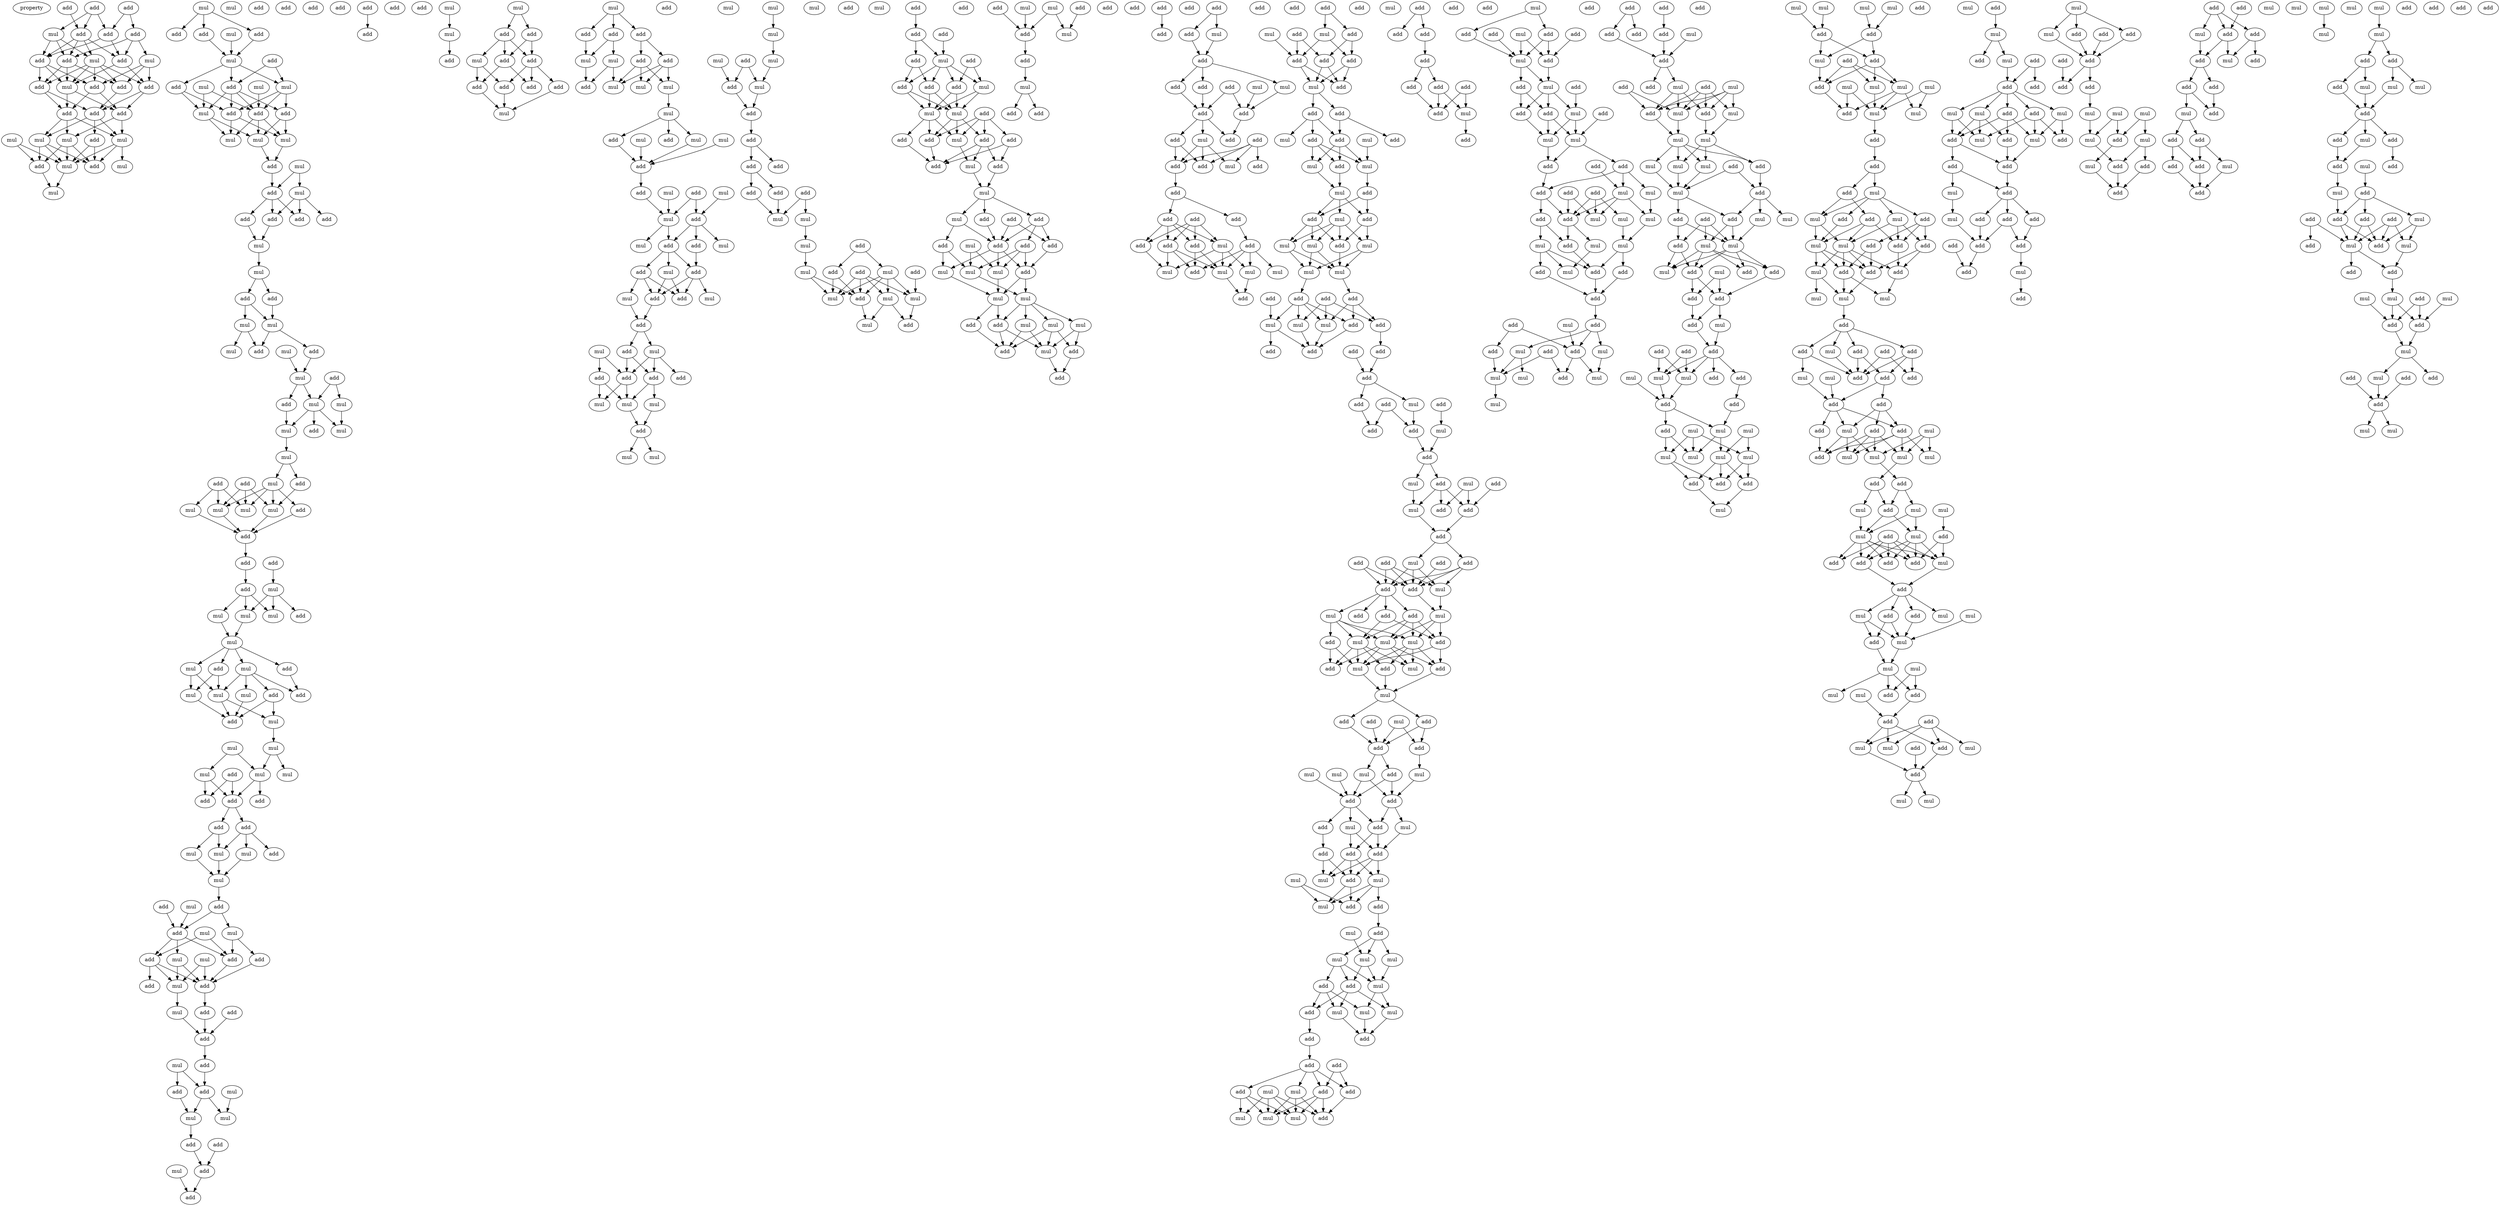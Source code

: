 digraph {
    node [fontcolor=black]
    property [mul=2,lf=1.2]
    0 [ label = add ];
    1 [ label = add ];
    2 [ label = add ];
    3 [ label = add ];
    4 [ label = add ];
    5 [ label = add ];
    6 [ label = mul ];
    7 [ label = add ];
    8 [ label = add ];
    9 [ label = add ];
    10 [ label = mul ];
    11 [ label = mul ];
    12 [ label = add ];
    13 [ label = add ];
    14 [ label = add ];
    15 [ label = add ];
    16 [ label = mul ];
    17 [ label = add ];
    18 [ label = add ];
    19 [ label = add ];
    20 [ label = add ];
    21 [ label = mul ];
    22 [ label = mul ];
    23 [ label = mul ];
    24 [ label = mul ];
    25 [ label = add ];
    26 [ label = mul ];
    27 [ label = mul ];
    28 [ label = add ];
    29 [ label = mul ];
    30 [ label = mul ];
    31 [ label = mul ];
    32 [ label = add ];
    33 [ label = add ];
    34 [ label = mul ];
    35 [ label = add ];
    36 [ label = mul ];
    37 [ label = add ];
    38 [ label = mul ];
    39 [ label = add ];
    40 [ label = mul ];
    41 [ label = add ];
    42 [ label = mul ];
    43 [ label = add ];
    44 [ label = add ];
    45 [ label = add ];
    46 [ label = mul ];
    47 [ label = mul ];
    48 [ label = mul ];
    49 [ label = mul ];
    50 [ label = mul ];
    51 [ label = add ];
    52 [ label = mul ];
    53 [ label = add ];
    54 [ label = add ];
    55 [ label = add ];
    56 [ label = add ];
    57 [ label = add ];
    58 [ label = mul ];
    59 [ label = mul ];
    60 [ label = add ];
    61 [ label = add ];
    62 [ label = add ];
    63 [ label = add ];
    64 [ label = add ];
    65 [ label = mul ];
    66 [ label = mul ];
    67 [ label = mul ];
    68 [ label = mul ];
    69 [ label = add ];
    70 [ label = add ];
    71 [ label = add ];
    72 [ label = mul ];
    73 [ label = add ];
    74 [ label = mul ];
    75 [ label = mul ];
    76 [ label = mul ];
    77 [ label = add ];
    78 [ label = mul ];
    79 [ label = mul ];
    80 [ label = add ];
    81 [ label = mul ];
    82 [ label = add ];
    83 [ label = add ];
    84 [ label = mul ];
    85 [ label = mul ];
    86 [ label = mul ];
    87 [ label = add ];
    88 [ label = mul ];
    89 [ label = add ];
    90 [ label = add ];
    91 [ label = add ];
    92 [ label = mul ];
    93 [ label = add ];
    94 [ label = mul ];
    95 [ label = add ];
    96 [ label = add ];
    97 [ label = mul ];
    98 [ label = mul ];
    99 [ label = mul ];
    100 [ label = mul ];
    101 [ label = mul ];
    102 [ label = add ];
    103 [ label = add ];
    104 [ label = add ];
    105 [ label = mul ];
    106 [ label = mul ];
    107 [ label = mul ];
    108 [ label = add ];
    109 [ label = mul ];
    110 [ label = add ];
    111 [ label = mul ];
    112 [ label = mul ];
    113 [ label = add ];
    114 [ label = mul ];
    115 [ label = add ];
    116 [ label = add ];
    117 [ label = mul ];
    118 [ label = mul ];
    119 [ label = add ];
    120 [ label = add ];
    121 [ label = add ];
    122 [ label = add ];
    123 [ label = add ];
    124 [ label = mul ];
    125 [ label = mul ];
    126 [ label = mul ];
    127 [ label = add ];
    128 [ label = mul ];
    129 [ label = mul ];
    130 [ label = add ];
    131 [ label = add ];
    132 [ label = add ];
    133 [ label = mul ];
    134 [ label = mul ];
    135 [ label = add ];
    136 [ label = mul ];
    137 [ label = mul ];
    138 [ label = add ];
    139 [ label = add ];
    140 [ label = add ];
    141 [ label = add ];
    142 [ label = mul ];
    143 [ label = add ];
    144 [ label = add ];
    145 [ label = mul ];
    146 [ label = add ];
    147 [ label = add ];
    148 [ label = mul ];
    149 [ label = add ];
    150 [ label = mul ];
    151 [ label = mul ];
    152 [ label = add ];
    153 [ label = add ];
    154 [ label = mul ];
    155 [ label = add ];
    156 [ label = add ];
    157 [ label = mul ];
    158 [ label = mul ];
    159 [ label = add ];
    160 [ label = add ];
    161 [ label = mul ];
    162 [ label = mul ];
    163 [ label = add ];
    164 [ label = add ];
    165 [ label = add ];
    166 [ label = add ];
    167 [ label = add ];
    168 [ label = mul ];
    169 [ label = add ];
    170 [ label = add ];
    171 [ label = add ];
    172 [ label = add ];
    173 [ label = add ];
    174 [ label = mul ];
    175 [ label = mul ];
    176 [ label = add ];
    177 [ label = add ];
    178 [ label = add ];
    179 [ label = add ];
    180 [ label = mul ];
    181 [ label = mul ];
    182 [ label = add ];
    183 [ label = mul ];
    184 [ label = mul ];
    185 [ label = add ];
    186 [ label = add ];
    187 [ label = mul ];
    188 [ label = mul ];
    189 [ label = mul ];
    190 [ label = mul ];
    191 [ label = add ];
    192 [ label = add ];
    193 [ label = mul ];
    194 [ label = add ];
    195 [ label = add ];
    196 [ label = mul ];
    197 [ label = add ];
    198 [ label = mul ];
    199 [ label = mul ];
    200 [ label = mul ];
    201 [ label = add ];
    202 [ label = mul ];
    203 [ label = add ];
    204 [ label = mul ];
    205 [ label = add ];
    206 [ label = add ];
    207 [ label = mul ];
    208 [ label = add ];
    209 [ label = add ];
    210 [ label = mul ];
    211 [ label = mul ];
    212 [ label = add ];
    213 [ label = add ];
    214 [ label = mul ];
    215 [ label = mul ];
    216 [ label = add ];
    217 [ label = add ];
    218 [ label = add ];
    219 [ label = add ];
    220 [ label = add ];
    221 [ label = mul ];
    222 [ label = mul ];
    223 [ label = mul ];
    224 [ label = add ];
    225 [ label = mul ];
    226 [ label = mul ];
    227 [ label = mul ];
    228 [ label = mul ];
    229 [ label = mul ];
    230 [ label = add ];
    231 [ label = mul ];
    232 [ label = mul ];
    233 [ label = add ];
    234 [ label = mul ];
    235 [ label = add ];
    236 [ label = add ];
    237 [ label = add ];
    238 [ label = add ];
    239 [ label = add ];
    240 [ label = add ];
    241 [ label = add ];
    242 [ label = add ];
    243 [ label = mul ];
    244 [ label = mul ];
    245 [ label = mul ];
    246 [ label = mul ];
    247 [ label = add ];
    248 [ label = add ];
    249 [ label = mul ];
    250 [ label = add ];
    251 [ label = add ];
    252 [ label = mul ];
    253 [ label = add ];
    254 [ label = mul ];
    255 [ label = mul ];
    256 [ label = mul ];
    257 [ label = add ];
    258 [ label = mul ];
    259 [ label = add ];
    260 [ label = add ];
    261 [ label = add ];
    262 [ label = add ];
    263 [ label = add ];
    264 [ label = mul ];
    265 [ label = add ];
    266 [ label = add ];
    267 [ label = add ];
    268 [ label = add ];
    269 [ label = mul ];
    270 [ label = add ];
    271 [ label = mul ];
    272 [ label = mul ];
    273 [ label = add ];
    274 [ label = add ];
    275 [ label = add ];
    276 [ label = mul ];
    277 [ label = add ];
    278 [ label = add ];
    279 [ label = mul ];
    280 [ label = add ];
    281 [ label = mul ];
    282 [ label = mul ];
    283 [ label = add ];
    284 [ label = add ];
    285 [ label = add ];
    286 [ label = add ];
    287 [ label = mul ];
    288 [ label = add ];
    289 [ label = add ];
    290 [ label = add ];
    291 [ label = mul ];
    292 [ label = add ];
    293 [ label = mul ];
    294 [ label = mul ];
    295 [ label = mul ];
    296 [ label = mul ];
    297 [ label = add ];
    298 [ label = mul ];
    299 [ label = mul ];
    300 [ label = mul ];
    301 [ label = add ];
    302 [ label = mul ];
    303 [ label = add ];
    304 [ label = add ];
    305 [ label = add ];
    306 [ label = mul ];
    307 [ label = add ];
    308 [ label = add ];
    309 [ label = mul ];
    310 [ label = add ];
    311 [ label = mul ];
    312 [ label = add ];
    313 [ label = mul ];
    314 [ label = add ];
    315 [ label = add ];
    316 [ label = add ];
    317 [ label = add ];
    318 [ label = add ];
    319 [ label = add ];
    320 [ label = add ];
    321 [ label = add ];
    322 [ label = add ];
    323 [ label = add ];
    324 [ label = add ];
    325 [ label = mul ];
    326 [ label = add ];
    327 [ label = add ];
    328 [ label = add ];
    329 [ label = mul ];
    330 [ label = mul ];
    331 [ label = add ];
    332 [ label = add ];
    333 [ label = add ];
    334 [ label = add ];
    335 [ label = add ];
    336 [ label = add ];
    337 [ label = mul ];
    338 [ label = add ];
    339 [ label = mul ];
    340 [ label = add ];
    341 [ label = add ];
    342 [ label = add ];
    343 [ label = add ];
    344 [ label = add ];
    345 [ label = add ];
    346 [ label = mul ];
    347 [ label = add ];
    348 [ label = add ];
    349 [ label = add ];
    350 [ label = add ];
    351 [ label = add ];
    352 [ label = mul ];
    353 [ label = mul ];
    354 [ label = mul ];
    355 [ label = mul ];
    356 [ label = add ];
    357 [ label = add ];
    358 [ label = mul ];
    359 [ label = add ];
    360 [ label = mul ];
    361 [ label = add ];
    362 [ label = add ];
    363 [ label = add ];
    364 [ label = add ];
    365 [ label = add ];
    366 [ label = mul ];
    367 [ label = add ];
    368 [ label = add ];
    369 [ label = add ];
    370 [ label = add ];
    371 [ label = mul ];
    372 [ label = mul ];
    373 [ label = add ];
    374 [ label = mul ];
    375 [ label = add ];
    376 [ label = mul ];
    377 [ label = mul ];
    378 [ label = add ];
    379 [ label = add ];
    380 [ label = add ];
    381 [ label = mul ];
    382 [ label = mul ];
    383 [ label = mul ];
    384 [ label = mul ];
    385 [ label = add ];
    386 [ label = mul ];
    387 [ label = mul ];
    388 [ label = add ];
    389 [ label = add ];
    390 [ label = add ];
    391 [ label = add ];
    392 [ label = mul ];
    393 [ label = mul ];
    394 [ label = add ];
    395 [ label = mul ];
    396 [ label = add ];
    397 [ label = add ];
    398 [ label = add ];
    399 [ label = add ];
    400 [ label = add ];
    401 [ label = add ];
    402 [ label = add ];
    403 [ label = add ];
    404 [ label = add ];
    405 [ label = add ];
    406 [ label = mul ];
    407 [ label = add ];
    408 [ label = mul ];
    409 [ label = add ];
    410 [ label = add ];
    411 [ label = mul ];
    412 [ label = mul ];
    413 [ label = add ];
    414 [ label = mul ];
    415 [ label = add ];
    416 [ label = add ];
    417 [ label = add ];
    418 [ label = mul ];
    419 [ label = add ];
    420 [ label = add ];
    421 [ label = add ];
    422 [ label = add ];
    423 [ label = add ];
    424 [ label = mul ];
    425 [ label = add ];
    426 [ label = add ];
    427 [ label = mul ];
    428 [ label = add ];
    429 [ label = mul ];
    430 [ label = mul ];
    431 [ label = add ];
    432 [ label = add ];
    433 [ label = mul ];
    434 [ label = mul ];
    435 [ label = mul ];
    436 [ label = add ];
    437 [ label = add ];
    438 [ label = mul ];
    439 [ label = add ];
    440 [ label = add ];
    441 [ label = mul ];
    442 [ label = add ];
    443 [ label = mul ];
    444 [ label = add ];
    445 [ label = add ];
    446 [ label = add ];
    447 [ label = mul ];
    448 [ label = add ];
    449 [ label = add ];
    450 [ label = add ];
    451 [ label = mul ];
    452 [ label = mul ];
    453 [ label = mul ];
    454 [ label = mul ];
    455 [ label = add ];
    456 [ label = add ];
    457 [ label = mul ];
    458 [ label = add ];
    459 [ label = add ];
    460 [ label = mul ];
    461 [ label = add ];
    462 [ label = add ];
    463 [ label = add ];
    464 [ label = mul ];
    465 [ label = add ];
    466 [ label = mul ];
    467 [ label = mul ];
    468 [ label = add ];
    469 [ label = mul ];
    470 [ label = add ];
    471 [ label = mul ];
    472 [ label = add ];
    473 [ label = mul ];
    474 [ label = mul ];
    475 [ label = mul ];
    476 [ label = add ];
    477 [ label = add ];
    478 [ label = mul ];
    479 [ label = mul ];
    480 [ label = mul ];
    481 [ label = mul ];
    482 [ label = add ];
    483 [ label = add ];
    484 [ label = add ];
    485 [ label = add ];
    486 [ label = add ];
    487 [ label = mul ];
    488 [ label = add ];
    489 [ label = add ];
    490 [ label = mul ];
    491 [ label = add ];
    492 [ label = mul ];
    493 [ label = add ];
    494 [ label = mul ];
    495 [ label = mul ];
    496 [ label = add ];
    497 [ label = add ];
    498 [ label = add ];
    499 [ label = add ];
    500 [ label = add ];
    501 [ label = add ];
    502 [ label = add ];
    503 [ label = add ];
    504 [ label = add ];
    505 [ label = mul ];
    506 [ label = add ];
    507 [ label = add ];
    508 [ label = mul ];
    509 [ label = add ];
    510 [ label = add ];
    511 [ label = mul ];
    512 [ label = add ];
    513 [ label = add ];
    514 [ label = add ];
    515 [ label = mul ];
    516 [ label = mul ];
    517 [ label = add ];
    518 [ label = add ];
    519 [ label = add ];
    520 [ label = mul ];
    521 [ label = add ];
    522 [ label = add ];
    523 [ label = mul ];
    524 [ label = mul ];
    525 [ label = add ];
    526 [ label = add ];
    527 [ label = add ];
    528 [ label = add ];
    529 [ label = add ];
    530 [ label = add ];
    531 [ label = mul ];
    532 [ label = mul ];
    533 [ label = add ];
    534 [ label = mul ];
    535 [ label = mul ];
    536 [ label = add ];
    537 [ label = mul ];
    538 [ label = mul ];
    539 [ label = mul ];
    540 [ label = add ];
    541 [ label = mul ];
    542 [ label = add ];
    543 [ label = add ];
    544 [ label = add ];
    545 [ label = mul ];
    546 [ label = add ];
    547 [ label = add ];
    548 [ label = add ];
    549 [ label = add ];
    550 [ label = mul ];
    551 [ label = add ];
    552 [ label = add ];
    553 [ label = mul ];
    554 [ label = add ];
    555 [ label = mul ];
    556 [ label = mul ];
    557 [ label = mul ];
    558 [ label = add ];
    559 [ label = mul ];
    560 [ label = mul ];
    561 [ label = add ];
    562 [ label = add ];
    563 [ label = add ];
    564 [ label = add ];
    565 [ label = add ];
    566 [ label = mul ];
    567 [ label = add ];
    568 [ label = mul ];
    569 [ label = mul ];
    570 [ label = add ];
    571 [ label = add ];
    572 [ label = add ];
    573 [ label = mul ];
    574 [ label = add ];
    575 [ label = add ];
    576 [ label = mul ];
    577 [ label = mul ];
    578 [ label = mul ];
    579 [ label = mul ];
    580 [ label = add ];
    581 [ label = mul ];
    582 [ label = mul ];
    583 [ label = add ];
    584 [ label = add ];
    585 [ label = mul ];
    586 [ label = mul ];
    587 [ label = mul ];
    588 [ label = add ];
    589 [ label = add ];
    590 [ label = add ];
    591 [ label = mul ];
    592 [ label = add ];
    593 [ label = mul ];
    594 [ label = add ];
    595 [ label = mul ];
    596 [ label = add ];
    597 [ label = mul ];
    598 [ label = add ];
    599 [ label = add ];
    600 [ label = add ];
    601 [ label = add ];
    602 [ label = mul ];
    603 [ label = add ];
    604 [ label = add ];
    605 [ label = add ];
    606 [ label = mul ];
    607 [ label = mul ];
    608 [ label = add ];
    609 [ label = mul ];
    610 [ label = add ];
    611 [ label = add ];
    612 [ label = add ];
    613 [ label = mul ];
    614 [ label = add ];
    615 [ label = mul ];
    616 [ label = mul ];
    617 [ label = mul ];
    618 [ label = mul ];
    619 [ label = mul ];
    620 [ label = mul ];
    621 [ label = add ];
    622 [ label = add ];
    623 [ label = add ];
    624 [ label = mul ];
    625 [ label = add ];
    626 [ label = mul ];
    627 [ label = add ];
    628 [ label = mul ];
    629 [ label = mul ];
    630 [ label = mul ];
    631 [ label = add ];
    632 [ label = add ];
    633 [ label = add ];
    634 [ label = add ];
    635 [ label = mul ];
    636 [ label = mul ];
    637 [ label = add ];
    638 [ label = mul ];
    639 [ label = mul ];
    640 [ label = mul ];
    641 [ label = add ];
    642 [ label = mul ];
    643 [ label = mul ];
    644 [ label = add ];
    645 [ label = add ];
    646 [ label = mul ];
    647 [ label = add ];
    648 [ label = mul ];
    649 [ label = mul ];
    650 [ label = mul ];
    651 [ label = add ];
    652 [ label = add ];
    653 [ label = add ];
    654 [ label = add ];
    655 [ label = mul ];
    656 [ label = mul ];
    657 [ label = add ];
    658 [ label = add ];
    659 [ label = add ];
    660 [ label = add ];
    661 [ label = mul ];
    662 [ label = add ];
    663 [ label = mul ];
    664 [ label = mul ];
    665 [ label = mul ];
    666 [ label = add ];
    667 [ label = mul ];
    668 [ label = add ];
    669 [ label = add ];
    670 [ label = add ];
    671 [ label = add ];
    672 [ label = mul ];
    673 [ label = add ];
    674 [ label = add ];
    675 [ label = mul ];
    676 [ label = add ];
    677 [ label = add ];
    678 [ label = add ];
    679 [ label = mul ];
    680 [ label = add ];
    681 [ label = mul ];
    682 [ label = add ];
    683 [ label = add ];
    684 [ label = mul ];
    685 [ label = mul ];
    686 [ label = mul ];
    687 [ label = mul ];
    688 [ label = add ];
    689 [ label = add ];
    690 [ label = add ];
    691 [ label = mul ];
    692 [ label = mul ];
    693 [ label = add ];
    694 [ label = mul ];
    695 [ label = mul ];
    696 [ label = add ];
    697 [ label = add ];
    698 [ label = mul ];
    699 [ label = add ];
    700 [ label = add ];
    701 [ label = mul ];
    702 [ label = add ];
    703 [ label = add ];
    704 [ label = add ];
    705 [ label = mul ];
    706 [ label = mul ];
    707 [ label = add ];
    708 [ label = mul ];
    709 [ label = add ];
    710 [ label = mul ];
    711 [ label = add ];
    712 [ label = mul ];
    713 [ label = mul ];
    714 [ label = mul ];
    715 [ label = mul ];
    716 [ label = add ];
    717 [ label = add ];
    718 [ label = add ];
    719 [ label = add ];
    720 [ label = add ];
    721 [ label = mul ];
    722 [ label = add ];
    723 [ label = mul ];
    724 [ label = mul ];
    725 [ label = add ];
    726 [ label = mul ];
    727 [ label = mul ];
    728 [ label = add ];
    729 [ label = mul ];
    730 [ label = add ];
    731 [ label = add ];
    732 [ label = mul ];
    733 [ label = add ];
    734 [ label = add ];
    735 [ label = mul ];
    736 [ label = mul ];
    737 [ label = mul ];
    738 [ label = add ];
    739 [ label = add ];
    740 [ label = add ];
    741 [ label = mul ];
    742 [ label = mul ];
    743 [ label = add ];
    744 [ label = add ];
    745 [ label = add ];
    746 [ label = add ];
    747 [ label = add ];
    748 [ label = mul ];
    749 [ label = add ];
    750 [ label = add ];
    751 [ label = mul ];
    752 [ label = add ];
    753 [ label = add ];
    754 [ label = add ];
    755 [ label = add ];
    756 [ label = mul ];
    757 [ label = add ];
    758 [ label = add ];
    759 [ label = mul ];
    760 [ label = mul ];
    761 [ label = add ];
    762 [ label = add ];
    763 [ label = add ];
    764 [ label = add ];
    765 [ label = add ];
    766 [ label = add ];
    767 [ label = add ];
    768 [ label = mul ];
    769 [ label = mul ];
    770 [ label = mul ];
    771 [ label = mul ];
    772 [ label = add ];
    773 [ label = mul ];
    774 [ label = add ];
    775 [ label = add ];
    776 [ label = mul ];
    777 [ label = add ];
    778 [ label = add ];
    779 [ label = add ];
    780 [ label = mul ];
    781 [ label = add ];
    782 [ label = mul ];
    783 [ label = add ];
    784 [ label = add ];
    785 [ label = add ];
    786 [ label = mul ];
    787 [ label = add ];
    788 [ label = add ];
    789 [ label = mul ];
    790 [ label = add ];
    791 [ label = add ];
    792 [ label = add ];
    793 [ label = add ];
    794 [ label = mul ];
    795 [ label = mul ];
    796 [ label = add ];
    797 [ label = add ];
    798 [ label = mul ];
    799 [ label = mul ];
    800 [ label = mul ];
    801 [ label = mul ];
    802 [ label = mul ];
    803 [ label = add ];
    804 [ label = add ];
    805 [ label = add ];
    806 [ label = mul ];
    807 [ label = mul ];
    808 [ label = add ];
    809 [ label = mul ];
    810 [ label = add ];
    811 [ label = mul ];
    812 [ label = add ];
    813 [ label = add ];
    814 [ label = add ];
    815 [ label = mul ];
    816 [ label = add ];
    817 [ label = mul ];
    818 [ label = add ];
    819 [ label = add ];
    820 [ label = mul ];
    821 [ label = add ];
    822 [ label = add ];
    823 [ label = add ];
    824 [ label = add ];
    825 [ label = mul ];
    826 [ label = add ];
    827 [ label = mul ];
    828 [ label = add ];
    829 [ label = add ];
    830 [ label = add ];
    831 [ label = mul ];
    832 [ label = mul ];
    833 [ label = mul ];
    834 [ label = add ];
    835 [ label = add ];
    836 [ label = mul ];
    837 [ label = add ];
    838 [ label = add ];
    839 [ label = mul ];
    840 [ label = add ];
    841 [ label = add ];
    842 [ label = add ];
    843 [ label = mul ];
    844 [ label = mul ];
    845 [ label = add ];
    846 [ label = add ];
    0 -> 4 [ name = 0 ];
    1 -> 3 [ name = 1 ];
    1 -> 5 [ name = 2 ];
    2 -> 3 [ name = 3 ];
    2 -> 4 [ name = 4 ];
    2 -> 6 [ name = 5 ];
    3 -> 7 [ name = 6 ];
    3 -> 8 [ name = 7 ];
    4 -> 7 [ name = 8 ];
    4 -> 8 [ name = 9 ];
    4 -> 9 [ name = 10 ];
    4 -> 11 [ name = 11 ];
    5 -> 7 [ name = 12 ];
    5 -> 9 [ name = 13 ];
    5 -> 10 [ name = 14 ];
    6 -> 8 [ name = 15 ];
    6 -> 9 [ name = 16 ];
    6 -> 11 [ name = 17 ];
    7 -> 15 [ name = 18 ];
    7 -> 16 [ name = 19 ];
    8 -> 12 [ name = 20 ];
    8 -> 14 [ name = 21 ];
    8 -> 16 [ name = 22 ];
    9 -> 13 [ name = 23 ];
    9 -> 14 [ name = 24 ];
    9 -> 16 [ name = 25 ];
    10 -> 12 [ name = 26 ];
    10 -> 13 [ name = 27 ];
    10 -> 15 [ name = 28 ];
    11 -> 12 [ name = 29 ];
    11 -> 13 [ name = 30 ];
    11 -> 14 [ name = 31 ];
    11 -> 15 [ name = 32 ];
    11 -> 16 [ name = 33 ];
    12 -> 17 [ name = 34 ];
    12 -> 18 [ name = 35 ];
    13 -> 19 [ name = 36 ];
    14 -> 18 [ name = 37 ];
    14 -> 19 [ name = 38 ];
    15 -> 17 [ name = 39 ];
    15 -> 19 [ name = 40 ];
    16 -> 17 [ name = 41 ];
    16 -> 18 [ name = 42 ];
    17 -> 21 [ name = 43 ];
    17 -> 23 [ name = 44 ];
    18 -> 21 [ name = 45 ];
    18 -> 23 [ name = 46 ];
    18 -> 24 [ name = 47 ];
    19 -> 20 [ name = 48 ];
    19 -> 23 [ name = 49 ];
    19 -> 24 [ name = 50 ];
    20 -> 26 [ name = 51 ];
    20 -> 28 [ name = 52 ];
    21 -> 25 [ name = 53 ];
    21 -> 26 [ name = 54 ];
    21 -> 28 [ name = 55 ];
    22 -> 25 [ name = 56 ];
    22 -> 26 [ name = 57 ];
    23 -> 26 [ name = 58 ];
    23 -> 27 [ name = 59 ];
    23 -> 28 [ name = 60 ];
    24 -> 25 [ name = 61 ];
    24 -> 26 [ name = 62 ];
    24 -> 28 [ name = 63 ];
    25 -> 29 [ name = 64 ];
    26 -> 29 [ name = 65 ];
    30 -> 32 [ name = 66 ];
    30 -> 33 [ name = 67 ];
    30 -> 35 [ name = 68 ];
    32 -> 36 [ name = 69 ];
    34 -> 36 [ name = 70 ];
    35 -> 36 [ name = 71 ];
    36 -> 38 [ name = 72 ];
    36 -> 39 [ name = 73 ];
    36 -> 41 [ name = 74 ];
    37 -> 38 [ name = 75 ];
    37 -> 41 [ name = 76 ];
    38 -> 43 [ name = 77 ];
    38 -> 44 [ name = 78 ];
    38 -> 45 [ name = 79 ];
    39 -> 43 [ name = 80 ];
    39 -> 46 [ name = 81 ];
    40 -> 45 [ name = 82 ];
    40 -> 46 [ name = 83 ];
    41 -> 43 [ name = 84 ];
    41 -> 44 [ name = 85 ];
    41 -> 45 [ name = 86 ];
    41 -> 46 [ name = 87 ];
    42 -> 45 [ name = 88 ];
    43 -> 48 [ name = 89 ];
    43 -> 49 [ name = 90 ];
    44 -> 47 [ name = 91 ];
    44 -> 49 [ name = 92 ];
    45 -> 47 [ name = 93 ];
    45 -> 48 [ name = 94 ];
    45 -> 49 [ name = 95 ];
    46 -> 47 [ name = 96 ];
    46 -> 48 [ name = 97 ];
    47 -> 51 [ name = 98 ];
    49 -> 51 [ name = 99 ];
    50 -> 52 [ name = 100 ];
    50 -> 53 [ name = 101 ];
    51 -> 53 [ name = 102 ];
    52 -> 54 [ name = 103 ];
    52 -> 55 [ name = 104 ];
    52 -> 57 [ name = 105 ];
    53 -> 54 [ name = 106 ];
    53 -> 55 [ name = 107 ];
    53 -> 56 [ name = 108 ];
    54 -> 58 [ name = 109 ];
    56 -> 58 [ name = 110 ];
    58 -> 59 [ name = 111 ];
    59 -> 63 [ name = 112 ];
    59 -> 64 [ name = 113 ];
    63 -> 65 [ name = 114 ];
    63 -> 66 [ name = 115 ];
    64 -> 66 [ name = 116 ];
    65 -> 68 [ name = 117 ];
    65 -> 69 [ name = 118 ];
    66 -> 69 [ name = 119 ];
    66 -> 70 [ name = 120 ];
    67 -> 72 [ name = 121 ];
    70 -> 72 [ name = 122 ];
    71 -> 74 [ name = 123 ];
    71 -> 75 [ name = 124 ];
    72 -> 73 [ name = 125 ];
    72 -> 74 [ name = 126 ];
    73 -> 78 [ name = 127 ];
    74 -> 76 [ name = 128 ];
    74 -> 77 [ name = 129 ];
    74 -> 78 [ name = 130 ];
    75 -> 76 [ name = 131 ];
    78 -> 79 [ name = 132 ];
    79 -> 80 [ name = 133 ];
    79 -> 81 [ name = 134 ];
    80 -> 84 [ name = 135 ];
    81 -> 84 [ name = 136 ];
    81 -> 85 [ name = 137 ];
    81 -> 87 [ name = 138 ];
    81 -> 88 [ name = 139 ];
    82 -> 84 [ name = 140 ];
    82 -> 85 [ name = 141 ];
    82 -> 88 [ name = 142 ];
    83 -> 85 [ name = 143 ];
    83 -> 86 [ name = 144 ];
    83 -> 88 [ name = 145 ];
    84 -> 89 [ name = 146 ];
    86 -> 89 [ name = 147 ];
    87 -> 89 [ name = 148 ];
    88 -> 89 [ name = 149 ];
    89 -> 91 [ name = 150 ];
    90 -> 92 [ name = 151 ];
    91 -> 93 [ name = 152 ];
    92 -> 96 [ name = 153 ];
    92 -> 97 [ name = 154 ];
    92 -> 98 [ name = 155 ];
    93 -> 94 [ name = 156 ];
    93 -> 97 [ name = 157 ];
    93 -> 98 [ name = 158 ];
    94 -> 99 [ name = 159 ];
    98 -> 99 [ name = 160 ];
    99 -> 100 [ name = 161 ];
    99 -> 101 [ name = 162 ];
    99 -> 102 [ name = 163 ];
    99 -> 103 [ name = 164 ];
    100 -> 105 [ name = 165 ];
    100 -> 107 [ name = 166 ];
    101 -> 104 [ name = 167 ];
    101 -> 105 [ name = 168 ];
    101 -> 106 [ name = 169 ];
    101 -> 108 [ name = 170 ];
    102 -> 104 [ name = 171 ];
    103 -> 105 [ name = 172 ];
    103 -> 107 [ name = 173 ];
    105 -> 109 [ name = 174 ];
    105 -> 110 [ name = 175 ];
    106 -> 110 [ name = 176 ];
    107 -> 110 [ name = 177 ];
    108 -> 109 [ name = 178 ];
    108 -> 110 [ name = 179 ];
    109 -> 111 [ name = 180 ];
    111 -> 114 [ name = 181 ];
    111 -> 117 [ name = 182 ];
    112 -> 114 [ name = 183 ];
    112 -> 118 [ name = 184 ];
    113 -> 115 [ name = 185 ];
    114 -> 119 [ name = 186 ];
    114 -> 120 [ name = 187 ];
    116 -> 120 [ name = 188 ];
    116 -> 121 [ name = 189 ];
    118 -> 120 [ name = 190 ];
    118 -> 121 [ name = 191 ];
    120 -> 122 [ name = 192 ];
    120 -> 123 [ name = 193 ];
    122 -> 124 [ name = 194 ];
    122 -> 125 [ name = 195 ];
    122 -> 127 [ name = 196 ];
    123 -> 124 [ name = 197 ];
    123 -> 126 [ name = 198 ];
    124 -> 128 [ name = 199 ];
    125 -> 128 [ name = 200 ];
    126 -> 128 [ name = 201 ];
    128 -> 131 [ name = 202 ];
    129 -> 135 [ name = 203 ];
    130 -> 135 [ name = 204 ];
    131 -> 133 [ name = 205 ];
    131 -> 135 [ name = 206 ];
    133 -> 138 [ name = 207 ];
    133 -> 139 [ name = 208 ];
    134 -> 138 [ name = 209 ];
    134 -> 140 [ name = 210 ];
    135 -> 136 [ name = 211 ];
    135 -> 138 [ name = 212 ];
    135 -> 140 [ name = 213 ];
    136 -> 142 [ name = 214 ];
    136 -> 143 [ name = 215 ];
    137 -> 142 [ name = 216 ];
    137 -> 143 [ name = 217 ];
    138 -> 143 [ name = 218 ];
    139 -> 143 [ name = 219 ];
    140 -> 141 [ name = 220 ];
    140 -> 142 [ name = 221 ];
    140 -> 143 [ name = 222 ];
    142 -> 145 [ name = 223 ];
    143 -> 146 [ name = 224 ];
    145 -> 149 [ name = 225 ];
    146 -> 149 [ name = 226 ];
    147 -> 149 [ name = 227 ];
    148 -> 151 [ name = 228 ];
    149 -> 152 [ name = 229 ];
    150 -> 153 [ name = 230 ];
    150 -> 155 [ name = 231 ];
    151 -> 156 [ name = 232 ];
    152 -> 155 [ name = 233 ];
    153 -> 157 [ name = 234 ];
    154 -> 158 [ name = 235 ];
    155 -> 157 [ name = 236 ];
    155 -> 158 [ name = 237 ];
    157 -> 159 [ name = 238 ];
    159 -> 163 [ name = 239 ];
    160 -> 163 [ name = 240 ];
    161 -> 165 [ name = 241 ];
    161 -> 166 [ name = 242 ];
    162 -> 164 [ name = 243 ];
    163 -> 164 [ name = 244 ];
    165 -> 167 [ name = 245 ];
    165 -> 169 [ name = 246 ];
    166 -> 167 [ name = 247 ];
    166 -> 168 [ name = 248 ];
    166 -> 169 [ name = 249 ];
    167 -> 171 [ name = 250 ];
    167 -> 172 [ name = 251 ];
    168 -> 170 [ name = 252 ];
    168 -> 171 [ name = 253 ];
    169 -> 170 [ name = 254 ];
    169 -> 172 [ name = 255 ];
    169 -> 173 [ name = 256 ];
    170 -> 174 [ name = 257 ];
    171 -> 174 [ name = 258 ];
    173 -> 174 [ name = 259 ];
    175 -> 176 [ name = 260 ];
    175 -> 177 [ name = 261 ];
    175 -> 178 [ name = 262 ];
    176 -> 180 [ name = 263 ];
    176 -> 181 [ name = 264 ];
    177 -> 180 [ name = 265 ];
    178 -> 179 [ name = 266 ];
    178 -> 182 [ name = 267 ];
    179 -> 183 [ name = 268 ];
    179 -> 184 [ name = 269 ];
    179 -> 187 [ name = 270 ];
    180 -> 185 [ name = 271 ];
    181 -> 185 [ name = 272 ];
    181 -> 187 [ name = 273 ];
    182 -> 183 [ name = 274 ];
    182 -> 184 [ name = 275 ];
    182 -> 187 [ name = 276 ];
    183 -> 188 [ name = 277 ];
    188 -> 189 [ name = 278 ];
    188 -> 191 [ name = 279 ];
    188 -> 192 [ name = 280 ];
    189 -> 194 [ name = 281 ];
    190 -> 194 [ name = 282 ];
    191 -> 194 [ name = 283 ];
    193 -> 194 [ name = 284 ];
    194 -> 197 [ name = 285 ];
    195 -> 200 [ name = 286 ];
    195 -> 201 [ name = 287 ];
    197 -> 200 [ name = 288 ];
    198 -> 201 [ name = 289 ];
    199 -> 200 [ name = 290 ];
    200 -> 203 [ name = 291 ];
    200 -> 204 [ name = 292 ];
    201 -> 202 [ name = 293 ];
    201 -> 203 [ name = 294 ];
    201 -> 205 [ name = 295 ];
    203 -> 206 [ name = 296 ];
    203 -> 207 [ name = 297 ];
    203 -> 208 [ name = 298 ];
    205 -> 208 [ name = 299 ];
    206 -> 209 [ name = 300 ];
    206 -> 211 [ name = 301 ];
    206 -> 212 [ name = 302 ];
    207 -> 209 [ name = 303 ];
    207 -> 212 [ name = 304 ];
    208 -> 209 [ name = 305 ];
    208 -> 210 [ name = 306 ];
    208 -> 212 [ name = 307 ];
    211 -> 213 [ name = 308 ];
    212 -> 213 [ name = 309 ];
    213 -> 214 [ name = 310 ];
    213 -> 216 [ name = 311 ];
    214 -> 218 [ name = 312 ];
    214 -> 219 [ name = 313 ];
    214 -> 220 [ name = 314 ];
    215 -> 217 [ name = 315 ];
    215 -> 220 [ name = 316 ];
    216 -> 218 [ name = 317 ];
    216 -> 220 [ name = 318 ];
    217 -> 221 [ name = 319 ];
    217 -> 222 [ name = 320 ];
    218 -> 222 [ name = 321 ];
    218 -> 223 [ name = 322 ];
    220 -> 221 [ name = 323 ];
    220 -> 222 [ name = 324 ];
    222 -> 224 [ name = 325 ];
    223 -> 224 [ name = 326 ];
    224 -> 226 [ name = 327 ];
    224 -> 227 [ name = 328 ];
    225 -> 229 [ name = 329 ];
    229 -> 232 [ name = 330 ];
    230 -> 233 [ name = 331 ];
    230 -> 234 [ name = 332 ];
    231 -> 233 [ name = 333 ];
    232 -> 234 [ name = 334 ];
    233 -> 235 [ name = 335 ];
    234 -> 235 [ name = 336 ];
    235 -> 236 [ name = 337 ];
    236 -> 237 [ name = 338 ];
    236 -> 238 [ name = 339 ];
    237 -> 240 [ name = 340 ];
    237 -> 241 [ name = 341 ];
    239 -> 244 [ name = 342 ];
    239 -> 245 [ name = 343 ];
    240 -> 245 [ name = 344 ];
    241 -> 245 [ name = 345 ];
    244 -> 246 [ name = 346 ];
    246 -> 249 [ name = 347 ];
    247 -> 251 [ name = 348 ];
    247 -> 252 [ name = 349 ];
    248 -> 253 [ name = 350 ];
    248 -> 254 [ name = 351 ];
    248 -> 255 [ name = 352 ];
    248 -> 256 [ name = 353 ];
    249 -> 253 [ name = 354 ];
    249 -> 254 [ name = 355 ];
    250 -> 256 [ name = 356 ];
    251 -> 253 [ name = 357 ];
    251 -> 254 [ name = 358 ];
    252 -> 253 [ name = 359 ];
    252 -> 254 [ name = 360 ];
    252 -> 255 [ name = 361 ];
    252 -> 256 [ name = 362 ];
    253 -> 258 [ name = 363 ];
    255 -> 257 [ name = 364 ];
    255 -> 258 [ name = 365 ];
    256 -> 257 [ name = 366 ];
    259 -> 260 [ name = 367 ];
    260 -> 264 [ name = 368 ];
    260 -> 265 [ name = 369 ];
    262 -> 264 [ name = 370 ];
    263 -> 268 [ name = 371 ];
    263 -> 269 [ name = 372 ];
    264 -> 266 [ name = 373 ];
    264 -> 267 [ name = 374 ];
    264 -> 268 [ name = 375 ];
    264 -> 269 [ name = 376 ];
    265 -> 266 [ name = 377 ];
    265 -> 267 [ name = 378 ];
    266 -> 271 [ name = 379 ];
    266 -> 272 [ name = 380 ];
    267 -> 271 [ name = 381 ];
    267 -> 272 [ name = 382 ];
    268 -> 271 [ name = 383 ];
    268 -> 272 [ name = 384 ];
    269 -> 271 [ name = 385 ];
    269 -> 272 [ name = 386 ];
    270 -> 274 [ name = 387 ];
    270 -> 275 [ name = 388 ];
    270 -> 276 [ name = 389 ];
    270 -> 277 [ name = 390 ];
    271 -> 273 [ name = 391 ];
    271 -> 275 [ name = 392 ];
    271 -> 276 [ name = 393 ];
    272 -> 274 [ name = 394 ];
    272 -> 275 [ name = 395 ];
    272 -> 276 [ name = 396 ];
    273 -> 278 [ name = 397 ];
    274 -> 278 [ name = 398 ];
    274 -> 279 [ name = 399 ];
    274 -> 280 [ name = 400 ];
    275 -> 278 [ name = 401 ];
    276 -> 279 [ name = 402 ];
    277 -> 278 [ name = 403 ];
    277 -> 280 [ name = 404 ];
    279 -> 281 [ name = 405 ];
    280 -> 281 [ name = 406 ];
    281 -> 282 [ name = 407 ];
    281 -> 283 [ name = 408 ];
    281 -> 285 [ name = 409 ];
    282 -> 288 [ name = 410 ];
    282 -> 290 [ name = 411 ];
    283 -> 286 [ name = 412 ];
    283 -> 289 [ name = 413 ];
    283 -> 290 [ name = 414 ];
    284 -> 286 [ name = 415 ];
    284 -> 290 [ name = 416 ];
    285 -> 290 [ name = 417 ];
    286 -> 292 [ name = 418 ];
    287 -> 291 [ name = 419 ];
    287 -> 294 [ name = 420 ];
    288 -> 291 [ name = 421 ];
    288 -> 293 [ name = 422 ];
    289 -> 291 [ name = 423 ];
    289 -> 292 [ name = 424 ];
    289 -> 294 [ name = 425 ];
    290 -> 292 [ name = 426 ];
    290 -> 293 [ name = 427 ];
    290 -> 294 [ name = 428 ];
    291 -> 296 [ name = 429 ];
    292 -> 295 [ name = 430 ];
    292 -> 296 [ name = 431 ];
    293 -> 295 [ name = 432 ];
    294 -> 295 [ name = 433 ];
    295 -> 297 [ name = 434 ];
    295 -> 301 [ name = 435 ];
    296 -> 298 [ name = 436 ];
    296 -> 299 [ name = 437 ];
    296 -> 300 [ name = 438 ];
    296 -> 301 [ name = 439 ];
    297 -> 303 [ name = 440 ];
    298 -> 302 [ name = 441 ];
    298 -> 304 [ name = 442 ];
    299 -> 302 [ name = 443 ];
    299 -> 303 [ name = 444 ];
    299 -> 304 [ name = 445 ];
    300 -> 302 [ name = 446 ];
    300 -> 303 [ name = 447 ];
    301 -> 302 [ name = 448 ];
    301 -> 303 [ name = 449 ];
    302 -> 305 [ name = 450 ];
    304 -> 305 [ name = 451 ];
    306 -> 310 [ name = 452 ];
    306 -> 311 [ name = 453 ];
    307 -> 310 [ name = 454 ];
    308 -> 311 [ name = 455 ];
    309 -> 310 [ name = 456 ];
    310 -> 312 [ name = 457 ];
    312 -> 313 [ name = 458 ];
    313 -> 315 [ name = 459 ];
    313 -> 316 [ name = 460 ];
    318 -> 319 [ name = 461 ];
    321 -> 323 [ name = 462 ];
    321 -> 325 [ name = 463 ];
    323 -> 326 [ name = 464 ];
    325 -> 326 [ name = 465 ];
    326 -> 327 [ name = 466 ];
    326 -> 328 [ name = 467 ];
    326 -> 329 [ name = 468 ];
    327 -> 332 [ name = 469 ];
    328 -> 332 [ name = 470 ];
    329 -> 333 [ name = 471 ];
    330 -> 333 [ name = 472 ];
    331 -> 332 [ name = 473 ];
    331 -> 333 [ name = 474 ];
    332 -> 335 [ name = 475 ];
    332 -> 336 [ name = 476 ];
    332 -> 337 [ name = 477 ];
    333 -> 335 [ name = 478 ];
    334 -> 338 [ name = 479 ];
    334 -> 339 [ name = 480 ];
    334 -> 340 [ name = 481 ];
    334 -> 341 [ name = 482 ];
    336 -> 338 [ name = 483 ];
    336 -> 341 [ name = 484 ];
    337 -> 338 [ name = 485 ];
    337 -> 339 [ name = 486 ];
    337 -> 341 [ name = 487 ];
    341 -> 342 [ name = 488 ];
    342 -> 343 [ name = 489 ];
    342 -> 344 [ name = 490 ];
    343 -> 349 [ name = 491 ];
    344 -> 346 [ name = 492 ];
    344 -> 347 [ name = 493 ];
    344 -> 348 [ name = 494 ];
    344 -> 350 [ name = 495 ];
    345 -> 346 [ name = 496 ];
    345 -> 347 [ name = 497 ];
    345 -> 348 [ name = 498 ];
    345 -> 350 [ name = 499 ];
    346 -> 352 [ name = 500 ];
    346 -> 353 [ name = 501 ];
    346 -> 354 [ name = 502 ];
    347 -> 351 [ name = 503 ];
    347 -> 352 [ name = 504 ];
    348 -> 351 [ name = 505 ];
    348 -> 352 [ name = 506 ];
    348 -> 353 [ name = 507 ];
    349 -> 351 [ name = 508 ];
    349 -> 352 [ name = 509 ];
    349 -> 354 [ name = 510 ];
    349 -> 355 [ name = 511 ];
    350 -> 353 [ name = 512 ];
    352 -> 356 [ name = 513 ];
    354 -> 356 [ name = 514 ];
    357 -> 358 [ name = 515 ];
    357 -> 359 [ name = 516 ];
    358 -> 362 [ name = 517 ];
    358 -> 364 [ name = 518 ];
    359 -> 363 [ name = 519 ];
    359 -> 364 [ name = 520 ];
    360 -> 362 [ name = 521 ];
    361 -> 362 [ name = 522 ];
    361 -> 363 [ name = 523 ];
    362 -> 365 [ name = 524 ];
    362 -> 366 [ name = 525 ];
    363 -> 365 [ name = 526 ];
    363 -> 366 [ name = 527 ];
    364 -> 365 [ name = 528 ];
    364 -> 366 [ name = 529 ];
    366 -> 367 [ name = 530 ];
    366 -> 368 [ name = 531 ];
    367 -> 369 [ name = 532 ];
    367 -> 371 [ name = 533 ];
    367 -> 373 [ name = 534 ];
    368 -> 370 [ name = 535 ];
    368 -> 373 [ name = 536 ];
    369 -> 374 [ name = 537 ];
    369 -> 375 [ name = 538 ];
    369 -> 376 [ name = 539 ];
    372 -> 374 [ name = 540 ];
    373 -> 374 [ name = 541 ];
    373 -> 375 [ name = 542 ];
    373 -> 376 [ name = 543 ];
    374 -> 378 [ name = 544 ];
    375 -> 377 [ name = 545 ];
    376 -> 377 [ name = 546 ];
    377 -> 379 [ name = 547 ];
    377 -> 380 [ name = 548 ];
    377 -> 381 [ name = 549 ];
    378 -> 379 [ name = 550 ];
    378 -> 380 [ name = 551 ];
    379 -> 382 [ name = 552 ];
    379 -> 385 [ name = 553 ];
    380 -> 383 [ name = 554 ];
    380 -> 384 [ name = 555 ];
    380 -> 385 [ name = 556 ];
    381 -> 382 [ name = 557 ];
    381 -> 383 [ name = 558 ];
    381 -> 384 [ name = 559 ];
    381 -> 385 [ name = 560 ];
    382 -> 386 [ name = 561 ];
    382 -> 387 [ name = 562 ];
    383 -> 386 [ name = 563 ];
    383 -> 387 [ name = 564 ];
    384 -> 386 [ name = 565 ];
    384 -> 387 [ name = 566 ];
    385 -> 387 [ name = 567 ];
    386 -> 390 [ name = 568 ];
    387 -> 391 [ name = 569 ];
    388 -> 392 [ name = 570 ];
    388 -> 395 [ name = 571 ];
    388 -> 396 [ name = 572 ];
    389 -> 393 [ name = 573 ];
    390 -> 392 [ name = 574 ];
    390 -> 393 [ name = 575 ];
    390 -> 394 [ name = 576 ];
    390 -> 395 [ name = 577 ];
    391 -> 392 [ name = 578 ];
    391 -> 394 [ name = 579 ];
    391 -> 396 [ name = 580 ];
    392 -> 398 [ name = 581 ];
    393 -> 398 [ name = 582 ];
    393 -> 400 [ name = 583 ];
    394 -> 398 [ name = 584 ];
    395 -> 398 [ name = 585 ];
    396 -> 399 [ name = 586 ];
    397 -> 401 [ name = 587 ];
    399 -> 401 [ name = 588 ];
    401 -> 402 [ name = 589 ];
    401 -> 406 [ name = 590 ];
    402 -> 409 [ name = 591 ];
    404 -> 408 [ name = 592 ];
    405 -> 407 [ name = 593 ];
    405 -> 409 [ name = 594 ];
    406 -> 407 [ name = 595 ];
    407 -> 410 [ name = 596 ];
    408 -> 410 [ name = 597 ];
    410 -> 411 [ name = 598 ];
    410 -> 413 [ name = 599 ];
    411 -> 418 [ name = 600 ];
    412 -> 416 [ name = 601 ];
    412 -> 417 [ name = 602 ];
    413 -> 416 [ name = 603 ];
    413 -> 417 [ name = 604 ];
    413 -> 418 [ name = 605 ];
    415 -> 416 [ name = 606 ];
    416 -> 419 [ name = 607 ];
    418 -> 419 [ name = 608 ];
    419 -> 423 [ name = 609 ];
    419 -> 424 [ name = 610 ];
    420 -> 425 [ name = 611 ];
    420 -> 426 [ name = 612 ];
    421 -> 425 [ name = 613 ];
    421 -> 426 [ name = 614 ];
    421 -> 427 [ name = 615 ];
    422 -> 426 [ name = 616 ];
    423 -> 425 [ name = 617 ];
    423 -> 426 [ name = 618 ];
    423 -> 427 [ name = 619 ];
    424 -> 425 [ name = 620 ];
    424 -> 426 [ name = 621 ];
    424 -> 427 [ name = 622 ];
    425 -> 428 [ name = 623 ];
    425 -> 429 [ name = 624 ];
    425 -> 431 [ name = 625 ];
    425 -> 432 [ name = 626 ];
    426 -> 430 [ name = 627 ];
    427 -> 430 [ name = 628 ];
    428 -> 433 [ name = 629 ];
    428 -> 436 [ name = 630 ];
    429 -> 433 [ name = 631 ];
    429 -> 434 [ name = 632 ];
    429 -> 435 [ name = 633 ];
    429 -> 437 [ name = 634 ];
    430 -> 434 [ name = 635 ];
    430 -> 435 [ name = 636 ];
    430 -> 436 [ name = 637 ];
    432 -> 433 [ name = 638 ];
    432 -> 434 [ name = 639 ];
    432 -> 435 [ name = 640 ];
    432 -> 436 [ name = 641 ];
    433 -> 438 [ name = 642 ];
    433 -> 440 [ name = 643 ];
    433 -> 441 [ name = 644 ];
    433 -> 442 [ name = 645 ];
    434 -> 438 [ name = 646 ];
    434 -> 439 [ name = 647 ];
    434 -> 441 [ name = 648 ];
    434 -> 442 [ name = 649 ];
    435 -> 438 [ name = 650 ];
    435 -> 439 [ name = 651 ];
    435 -> 440 [ name = 652 ];
    435 -> 441 [ name = 653 ];
    436 -> 439 [ name = 654 ];
    436 -> 441 [ name = 655 ];
    437 -> 440 [ name = 656 ];
    437 -> 441 [ name = 657 ];
    439 -> 443 [ name = 658 ];
    441 -> 443 [ name = 659 ];
    442 -> 443 [ name = 660 ];
    443 -> 444 [ name = 661 ];
    443 -> 445 [ name = 662 ];
    444 -> 449 [ name = 663 ];
    445 -> 448 [ name = 664 ];
    445 -> 449 [ name = 665 ];
    446 -> 449 [ name = 666 ];
    447 -> 448 [ name = 667 ];
    447 -> 449 [ name = 668 ];
    448 -> 452 [ name = 669 ];
    449 -> 450 [ name = 670 ];
    449 -> 451 [ name = 671 ];
    450 -> 455 [ name = 672 ];
    450 -> 456 [ name = 673 ];
    451 -> 455 [ name = 674 ];
    451 -> 456 [ name = 675 ];
    452 -> 455 [ name = 676 ];
    453 -> 456 [ name = 677 ];
    454 -> 456 [ name = 678 ];
    455 -> 457 [ name = 679 ];
    455 -> 458 [ name = 680 ];
    456 -> 458 [ name = 681 ];
    456 -> 459 [ name = 682 ];
    456 -> 460 [ name = 683 ];
    457 -> 461 [ name = 684 ];
    458 -> 461 [ name = 685 ];
    458 -> 463 [ name = 686 ];
    459 -> 462 [ name = 687 ];
    460 -> 461 [ name = 688 ];
    460 -> 463 [ name = 689 ];
    461 -> 465 [ name = 690 ];
    461 -> 466 [ name = 691 ];
    461 -> 467 [ name = 692 ];
    462 -> 465 [ name = 693 ];
    462 -> 466 [ name = 694 ];
    463 -> 465 [ name = 695 ];
    463 -> 466 [ name = 696 ];
    463 -> 467 [ name = 697 ];
    464 -> 468 [ name = 698 ];
    464 -> 469 [ name = 699 ];
    465 -> 468 [ name = 700 ];
    465 -> 469 [ name = 701 ];
    467 -> 468 [ name = 702 ];
    467 -> 469 [ name = 703 ];
    467 -> 470 [ name = 704 ];
    470 -> 472 [ name = 705 ];
    471 -> 473 [ name = 706 ];
    472 -> 473 [ name = 707 ];
    472 -> 474 [ name = 708 ];
    472 -> 475 [ name = 709 ];
    473 -> 476 [ name = 710 ];
    473 -> 478 [ name = 711 ];
    474 -> 478 [ name = 712 ];
    475 -> 476 [ name = 713 ];
    475 -> 477 [ name = 714 ];
    475 -> 478 [ name = 715 ];
    476 -> 479 [ name = 716 ];
    476 -> 480 [ name = 717 ];
    476 -> 482 [ name = 718 ];
    477 -> 479 [ name = 719 ];
    477 -> 481 [ name = 720 ];
    477 -> 482 [ name = 721 ];
    478 -> 480 [ name = 722 ];
    478 -> 481 [ name = 723 ];
    479 -> 484 [ name = 724 ];
    480 -> 484 [ name = 725 ];
    481 -> 484 [ name = 726 ];
    482 -> 483 [ name = 727 ];
    483 -> 485 [ name = 728 ];
    485 -> 488 [ name = 729 ];
    485 -> 489 [ name = 730 ];
    485 -> 490 [ name = 731 ];
    485 -> 491 [ name = 732 ];
    486 -> 488 [ name = 733 ];
    486 -> 491 [ name = 734 ];
    487 -> 492 [ name = 735 ];
    487 -> 493 [ name = 736 ];
    487 -> 494 [ name = 737 ];
    487 -> 495 [ name = 738 ];
    488 -> 492 [ name = 739 ];
    488 -> 493 [ name = 740 ];
    488 -> 494 [ name = 741 ];
    489 -> 492 [ name = 742 ];
    489 -> 494 [ name = 743 ];
    489 -> 495 [ name = 744 ];
    490 -> 492 [ name = 745 ];
    490 -> 493 [ name = 746 ];
    490 -> 494 [ name = 747 ];
    491 -> 493 [ name = 748 ];
    496 -> 497 [ name = 749 ];
    496 -> 498 [ name = 750 ];
    498 -> 500 [ name = 751 ];
    500 -> 502 [ name = 752 ];
    500 -> 503 [ name = 753 ];
    501 -> 504 [ name = 754 ];
    501 -> 505 [ name = 755 ];
    502 -> 504 [ name = 756 ];
    502 -> 505 [ name = 757 ];
    503 -> 504 [ name = 758 ];
    505 -> 506 [ name = 759 ];
    508 -> 510 [ name = 760 ];
    508 -> 513 [ name = 761 ];
    509 -> 515 [ name = 762 ];
    510 -> 515 [ name = 763 ];
    511 -> 514 [ name = 764 ];
    511 -> 515 [ name = 765 ];
    512 -> 514 [ name = 766 ];
    513 -> 514 [ name = 767 ];
    513 -> 515 [ name = 768 ];
    514 -> 516 [ name = 769 ];
    515 -> 516 [ name = 770 ];
    515 -> 517 [ name = 771 ];
    516 -> 519 [ name = 772 ];
    516 -> 520 [ name = 773 ];
    516 -> 522 [ name = 774 ];
    517 -> 519 [ name = 775 ];
    517 -> 522 [ name = 776 ];
    518 -> 520 [ name = 777 ];
    519 -> 524 [ name = 778 ];
    520 -> 523 [ name = 779 ];
    520 -> 524 [ name = 780 ];
    521 -> 523 [ name = 781 ];
    522 -> 523 [ name = 782 ];
    522 -> 524 [ name = 783 ];
    523 -> 525 [ name = 784 ];
    523 -> 527 [ name = 785 ];
    524 -> 527 [ name = 786 ];
    525 -> 528 [ name = 787 ];
    525 -> 531 [ name = 788 ];
    525 -> 532 [ name = 789 ];
    526 -> 531 [ name = 790 ];
    527 -> 528 [ name = 791 ];
    528 -> 533 [ name = 792 ];
    528 -> 536 [ name = 793 ];
    529 -> 534 [ name = 794 ];
    529 -> 536 [ name = 795 ];
    529 -> 537 [ name = 796 ];
    530 -> 534 [ name = 797 ];
    530 -> 536 [ name = 798 ];
    531 -> 534 [ name = 799 ];
    531 -> 535 [ name = 800 ];
    531 -> 536 [ name = 801 ];
    532 -> 535 [ name = 802 ];
    533 -> 538 [ name = 803 ];
    533 -> 540 [ name = 804 ];
    535 -> 539 [ name = 805 ];
    536 -> 540 [ name = 806 ];
    536 -> 541 [ name = 807 ];
    537 -> 539 [ name = 808 ];
    538 -> 542 [ name = 809 ];
    538 -> 545 [ name = 810 ];
    538 -> 546 [ name = 811 ];
    539 -> 542 [ name = 812 ];
    539 -> 543 [ name = 813 ];
    540 -> 542 [ name = 814 ];
    541 -> 545 [ name = 815 ];
    542 -> 547 [ name = 816 ];
    543 -> 547 [ name = 817 ];
    546 -> 547 [ name = 818 ];
    547 -> 549 [ name = 819 ];
    548 -> 552 [ name = 820 ];
    548 -> 554 [ name = 821 ];
    549 -> 552 [ name = 822 ];
    549 -> 553 [ name = 823 ];
    549 -> 555 [ name = 824 ];
    550 -> 552 [ name = 825 ];
    551 -> 558 [ name = 826 ];
    551 -> 559 [ name = 827 ];
    552 -> 556 [ name = 828 ];
    552 -> 558 [ name = 829 ];
    553 -> 557 [ name = 830 ];
    553 -> 559 [ name = 831 ];
    554 -> 559 [ name = 832 ];
    555 -> 556 [ name = 833 ];
    559 -> 560 [ name = 834 ];
    561 -> 565 [ name = 835 ];
    562 -> 563 [ name = 836 ];
    562 -> 564 [ name = 837 ];
    564 -> 567 [ name = 838 ];
    565 -> 567 [ name = 839 ];
    566 -> 567 [ name = 840 ];
    567 -> 569 [ name = 841 ];
    567 -> 571 [ name = 842 ];
    568 -> 573 [ name = 843 ];
    568 -> 574 [ name = 844 ];
    568 -> 575 [ name = 845 ];
    568 -> 576 [ name = 846 ];
    569 -> 573 [ name = 847 ];
    569 -> 574 [ name = 848 ];
    569 -> 575 [ name = 849 ];
    570 -> 573 [ name = 850 ];
    570 -> 575 [ name = 851 ];
    572 -> 573 [ name = 852 ];
    572 -> 574 [ name = 853 ];
    572 -> 575 [ name = 854 ];
    572 -> 576 [ name = 855 ];
    573 -> 578 [ name = 856 ];
    574 -> 577 [ name = 857 ];
    575 -> 578 [ name = 858 ];
    576 -> 577 [ name = 859 ];
    577 -> 579 [ name = 860 ];
    577 -> 580 [ name = 861 ];
    577 -> 581 [ name = 862 ];
    578 -> 579 [ name = 863 ];
    578 -> 580 [ name = 864 ];
    578 -> 581 [ name = 865 ];
    578 -> 582 [ name = 866 ];
    579 -> 585 [ name = 867 ];
    580 -> 584 [ name = 868 ];
    581 -> 585 [ name = 869 ];
    582 -> 585 [ name = 870 ];
    583 -> 584 [ name = 871 ];
    583 -> 585 [ name = 872 ];
    584 -> 586 [ name = 873 ];
    584 -> 587 [ name = 874 ];
    584 -> 588 [ name = 875 ];
    585 -> 588 [ name = 876 ];
    585 -> 590 [ name = 877 ];
    587 -> 593 [ name = 878 ];
    588 -> 591 [ name = 879 ];
    588 -> 593 [ name = 880 ];
    589 -> 591 [ name = 881 ];
    589 -> 592 [ name = 882 ];
    589 -> 593 [ name = 883 ];
    590 -> 592 [ name = 884 ];
    590 -> 593 [ name = 885 ];
    591 -> 594 [ name = 886 ];
    591 -> 595 [ name = 887 ];
    591 -> 596 [ name = 888 ];
    591 -> 598 [ name = 889 ];
    592 -> 595 [ name = 890 ];
    592 -> 596 [ name = 891 ];
    593 -> 594 [ name = 892 ];
    593 -> 595 [ name = 893 ];
    593 -> 596 [ name = 894 ];
    593 -> 598 [ name = 895 ];
    594 -> 599 [ name = 896 ];
    596 -> 599 [ name = 897 ];
    596 -> 600 [ name = 898 ];
    597 -> 599 [ name = 899 ];
    597 -> 600 [ name = 900 ];
    599 -> 601 [ name = 901 ];
    599 -> 602 [ name = 902 ];
    600 -> 601 [ name = 903 ];
    601 -> 603 [ name = 904 ];
    602 -> 603 [ name = 905 ];
    603 -> 606 [ name = 906 ];
    603 -> 608 [ name = 907 ];
    603 -> 609 [ name = 908 ];
    603 -> 610 [ name = 909 ];
    604 -> 606 [ name = 910 ];
    604 -> 609 [ name = 911 ];
    605 -> 606 [ name = 912 ];
    605 -> 609 [ name = 913 ];
    606 -> 611 [ name = 914 ];
    607 -> 611 [ name = 915 ];
    608 -> 612 [ name = 916 ];
    609 -> 611 [ name = 917 ];
    611 -> 613 [ name = 918 ];
    611 -> 614 [ name = 919 ];
    612 -> 613 [ name = 920 ];
    613 -> 617 [ name = 921 ];
    613 -> 618 [ name = 922 ];
    614 -> 618 [ name = 923 ];
    614 -> 619 [ name = 924 ];
    615 -> 618 [ name = 925 ];
    615 -> 619 [ name = 926 ];
    615 -> 620 [ name = 927 ];
    616 -> 617 [ name = 928 ];
    616 -> 620 [ name = 929 ];
    617 -> 621 [ name = 930 ];
    617 -> 622 [ name = 931 ];
    617 -> 623 [ name = 932 ];
    619 -> 621 [ name = 933 ];
    619 -> 623 [ name = 934 ];
    620 -> 621 [ name = 935 ];
    620 -> 622 [ name = 936 ];
    622 -> 624 [ name = 937 ];
    623 -> 624 [ name = 938 ];
    626 -> 632 [ name = 939 ];
    628 -> 631 [ name = 940 ];
    629 -> 631 [ name = 941 ];
    630 -> 632 [ name = 942 ];
    631 -> 633 [ name = 943 ];
    631 -> 635 [ name = 944 ];
    632 -> 633 [ name = 945 ];
    632 -> 635 [ name = 946 ];
    633 -> 636 [ name = 947 ];
    633 -> 637 [ name = 948 ];
    633 -> 638 [ name = 949 ];
    634 -> 636 [ name = 950 ];
    634 -> 637 [ name = 951 ];
    634 -> 638 [ name = 952 ];
    635 -> 637 [ name = 953 ];
    636 -> 643 [ name = 954 ];
    637 -> 641 [ name = 955 ];
    638 -> 641 [ name = 956 ];
    638 -> 642 [ name = 957 ];
    638 -> 643 [ name = 958 ];
    639 -> 641 [ name = 959 ];
    639 -> 643 [ name = 960 ];
    640 -> 642 [ name = 961 ];
    640 -> 643 [ name = 962 ];
    643 -> 644 [ name = 963 ];
    644 -> 645 [ name = 964 ];
    645 -> 647 [ name = 965 ];
    645 -> 648 [ name = 966 ];
    647 -> 650 [ name = 967 ];
    647 -> 651 [ name = 968 ];
    648 -> 649 [ name = 969 ];
    648 -> 650 [ name = 970 ];
    648 -> 652 [ name = 971 ];
    648 -> 653 [ name = 972 ];
    649 -> 654 [ name = 973 ];
    649 -> 656 [ name = 974 ];
    649 -> 657 [ name = 975 ];
    650 -> 655 [ name = 976 ];
    650 -> 656 [ name = 977 ];
    651 -> 654 [ name = 978 ];
    651 -> 655 [ name = 979 ];
    651 -> 656 [ name = 980 ];
    652 -> 655 [ name = 981 ];
    653 -> 654 [ name = 982 ];
    653 -> 657 [ name = 983 ];
    653 -> 658 [ name = 984 ];
    654 -> 662 [ name = 985 ];
    655 -> 659 [ name = 986 ];
    655 -> 660 [ name = 987 ];
    655 -> 661 [ name = 988 ];
    656 -> 659 [ name = 989 ];
    656 -> 660 [ name = 990 ];
    656 -> 661 [ name = 991 ];
    656 -> 662 [ name = 992 ];
    657 -> 660 [ name = 993 ];
    657 -> 662 [ name = 994 ];
    658 -> 659 [ name = 995 ];
    658 -> 660 [ name = 996 ];
    659 -> 663 [ name = 997 ];
    659 -> 664 [ name = 998 ];
    660 -> 663 [ name = 999 ];
    661 -> 663 [ name = 1000 ];
    661 -> 665 [ name = 1001 ];
    662 -> 664 [ name = 1002 ];
    663 -> 666 [ name = 1003 ];
    666 -> 667 [ name = 1004 ];
    666 -> 668 [ name = 1005 ];
    666 -> 670 [ name = 1006 ];
    666 -> 671 [ name = 1007 ];
    667 -> 673 [ name = 1008 ];
    668 -> 673 [ name = 1009 ];
    668 -> 676 [ name = 1010 ];
    669 -> 673 [ name = 1011 ];
    669 -> 674 [ name = 1012 ];
    670 -> 673 [ name = 1013 ];
    670 -> 675 [ name = 1014 ];
    671 -> 673 [ name = 1015 ];
    671 -> 674 [ name = 1016 ];
    671 -> 676 [ name = 1017 ];
    672 -> 677 [ name = 1018 ];
    675 -> 677 [ name = 1019 ];
    676 -> 677 [ name = 1020 ];
    676 -> 678 [ name = 1021 ];
    677 -> 681 [ name = 1022 ];
    677 -> 682 [ name = 1023 ];
    677 -> 683 [ name = 1024 ];
    678 -> 680 [ name = 1025 ];
    678 -> 681 [ name = 1026 ];
    678 -> 683 [ name = 1027 ];
    679 -> 684 [ name = 1028 ];
    679 -> 686 [ name = 1029 ];
    679 -> 687 [ name = 1030 ];
    680 -> 684 [ name = 1031 ];
    680 -> 685 [ name = 1032 ];
    680 -> 686 [ name = 1033 ];
    680 -> 688 [ name = 1034 ];
    681 -> 685 [ name = 1035 ];
    681 -> 686 [ name = 1036 ];
    681 -> 688 [ name = 1037 ];
    682 -> 688 [ name = 1038 ];
    683 -> 684 [ name = 1039 ];
    683 -> 685 [ name = 1040 ];
    683 -> 687 [ name = 1041 ];
    683 -> 688 [ name = 1042 ];
    684 -> 689 [ name = 1043 ];
    686 -> 690 [ name = 1044 ];
    689 -> 692 [ name = 1045 ];
    689 -> 693 [ name = 1046 ];
    690 -> 693 [ name = 1047 ];
    690 -> 694 [ name = 1048 ];
    691 -> 697 [ name = 1049 ];
    692 -> 698 [ name = 1050 ];
    693 -> 695 [ name = 1051 ];
    693 -> 698 [ name = 1052 ];
    694 -> 695 [ name = 1053 ];
    694 -> 698 [ name = 1054 ];
    695 -> 699 [ name = 1055 ];
    695 -> 701 [ name = 1056 ];
    695 -> 702 [ name = 1057 ];
    695 -> 703 [ name = 1058 ];
    696 -> 699 [ name = 1059 ];
    696 -> 700 [ name = 1060 ];
    696 -> 701 [ name = 1061 ];
    696 -> 702 [ name = 1062 ];
    696 -> 703 [ name = 1063 ];
    697 -> 701 [ name = 1064 ];
    697 -> 702 [ name = 1065 ];
    698 -> 699 [ name = 1066 ];
    698 -> 700 [ name = 1067 ];
    698 -> 701 [ name = 1068 ];
    698 -> 702 [ name = 1069 ];
    698 -> 703 [ name = 1070 ];
    701 -> 704 [ name = 1071 ];
    703 -> 704 [ name = 1072 ];
    704 -> 705 [ name = 1073 ];
    704 -> 706 [ name = 1074 ];
    704 -> 707 [ name = 1075 ];
    704 -> 709 [ name = 1076 ];
    705 -> 710 [ name = 1077 ];
    705 -> 711 [ name = 1078 ];
    707 -> 710 [ name = 1079 ];
    708 -> 710 [ name = 1080 ];
    709 -> 710 [ name = 1081 ];
    709 -> 711 [ name = 1082 ];
    710 -> 713 [ name = 1083 ];
    711 -> 713 [ name = 1084 ];
    712 -> 716 [ name = 1085 ];
    712 -> 717 [ name = 1086 ];
    713 -> 715 [ name = 1087 ];
    713 -> 716 [ name = 1088 ];
    713 -> 717 [ name = 1089 ];
    714 -> 718 [ name = 1090 ];
    716 -> 718 [ name = 1091 ];
    718 -> 720 [ name = 1092 ];
    718 -> 723 [ name = 1093 ];
    718 -> 724 [ name = 1094 ];
    719 -> 720 [ name = 1095 ];
    719 -> 721 [ name = 1096 ];
    719 -> 723 [ name = 1097 ];
    719 -> 724 [ name = 1098 ];
    720 -> 725 [ name = 1099 ];
    722 -> 725 [ name = 1100 ];
    724 -> 725 [ name = 1101 ];
    725 -> 726 [ name = 1102 ];
    725 -> 727 [ name = 1103 ];
    728 -> 729 [ name = 1104 ];
    729 -> 731 [ name = 1105 ];
    729 -> 732 [ name = 1106 ];
    730 -> 733 [ name = 1107 ];
    730 -> 734 [ name = 1108 ];
    732 -> 734 [ name = 1109 ];
    734 -> 735 [ name = 1110 ];
    734 -> 736 [ name = 1111 ];
    734 -> 737 [ name = 1112 ];
    734 -> 738 [ name = 1113 ];
    734 -> 739 [ name = 1114 ];
    735 -> 741 [ name = 1115 ];
    735 -> 743 [ name = 1116 ];
    736 -> 741 [ name = 1117 ];
    736 -> 743 [ name = 1118 ];
    736 -> 744 [ name = 1119 ];
    737 -> 740 [ name = 1120 ];
    737 -> 742 [ name = 1121 ];
    738 -> 742 [ name = 1122 ];
    738 -> 743 [ name = 1123 ];
    738 -> 744 [ name = 1124 ];
    739 -> 740 [ name = 1125 ];
    739 -> 741 [ name = 1126 ];
    739 -> 742 [ name = 1127 ];
    742 -> 745 [ name = 1128 ];
    743 -> 745 [ name = 1129 ];
    743 -> 746 [ name = 1130 ];
    744 -> 745 [ name = 1131 ];
    745 -> 747 [ name = 1132 ];
    746 -> 747 [ name = 1133 ];
    746 -> 748 [ name = 1134 ];
    747 -> 749 [ name = 1135 ];
    747 -> 750 [ name = 1136 ];
    747 -> 752 [ name = 1137 ];
    748 -> 751 [ name = 1138 ];
    749 -> 753 [ name = 1139 ];
    749 -> 754 [ name = 1140 ];
    750 -> 754 [ name = 1141 ];
    751 -> 754 [ name = 1142 ];
    752 -> 753 [ name = 1143 ];
    753 -> 756 [ name = 1144 ];
    754 -> 757 [ name = 1145 ];
    755 -> 757 [ name = 1146 ];
    756 -> 758 [ name = 1147 ];
    759 -> 760 [ name = 1148 ];
    759 -> 761 [ name = 1149 ];
    759 -> 763 [ name = 1150 ];
    760 -> 765 [ name = 1151 ];
    761 -> 765 [ name = 1152 ];
    762 -> 765 [ name = 1153 ];
    763 -> 765 [ name = 1154 ];
    764 -> 766 [ name = 1155 ];
    765 -> 766 [ name = 1156 ];
    765 -> 767 [ name = 1157 ];
    767 -> 768 [ name = 1158 ];
    768 -> 771 [ name = 1159 ];
    769 -> 771 [ name = 1160 ];
    769 -> 772 [ name = 1161 ];
    770 -> 772 [ name = 1162 ];
    770 -> 773 [ name = 1163 ];
    771 -> 775 [ name = 1164 ];
    772 -> 776 [ name = 1165 ];
    773 -> 774 [ name = 1166 ];
    773 -> 775 [ name = 1167 ];
    774 -> 777 [ name = 1168 ];
    775 -> 777 [ name = 1169 ];
    776 -> 777 [ name = 1170 ];
    778 -> 781 [ name = 1171 ];
    778 -> 782 [ name = 1172 ];
    778 -> 783 [ name = 1173 ];
    779 -> 781 [ name = 1174 ];
    781 -> 784 [ name = 1175 ];
    781 -> 786 [ name = 1176 ];
    782 -> 784 [ name = 1177 ];
    783 -> 785 [ name = 1178 ];
    783 -> 786 [ name = 1179 ];
    784 -> 787 [ name = 1180 ];
    784 -> 788 [ name = 1181 ];
    787 -> 789 [ name = 1182 ];
    787 -> 790 [ name = 1183 ];
    788 -> 790 [ name = 1184 ];
    789 -> 791 [ name = 1185 ];
    789 -> 792 [ name = 1186 ];
    791 -> 794 [ name = 1187 ];
    791 -> 796 [ name = 1188 ];
    792 -> 793 [ name = 1189 ];
    792 -> 796 [ name = 1190 ];
    793 -> 797 [ name = 1191 ];
    794 -> 797 [ name = 1192 ];
    796 -> 797 [ name = 1193 ];
    798 -> 799 [ name = 1194 ];
    801 -> 802 [ name = 1195 ];
    802 -> 803 [ name = 1196 ];
    802 -> 804 [ name = 1197 ];
    803 -> 808 [ name = 1198 ];
    803 -> 809 [ name = 1199 ];
    804 -> 806 [ name = 1200 ];
    804 -> 807 [ name = 1201 ];
    806 -> 810 [ name = 1202 ];
    808 -> 810 [ name = 1203 ];
    809 -> 810 [ name = 1204 ];
    810 -> 811 [ name = 1205 ];
    810 -> 812 [ name = 1206 ];
    810 -> 813 [ name = 1207 ];
    811 -> 816 [ name = 1208 ];
    812 -> 816 [ name = 1209 ];
    813 -> 814 [ name = 1210 ];
    815 -> 818 [ name = 1211 ];
    816 -> 817 [ name = 1212 ];
    817 -> 819 [ name = 1213 ];
    818 -> 819 [ name = 1214 ];
    818 -> 820 [ name = 1215 ];
    818 -> 821 [ name = 1216 ];
    819 -> 826 [ name = 1217 ];
    819 -> 827 [ name = 1218 ];
    820 -> 825 [ name = 1219 ];
    820 -> 826 [ name = 1220 ];
    821 -> 826 [ name = 1221 ];
    821 -> 827 [ name = 1222 ];
    822 -> 825 [ name = 1223 ];
    822 -> 826 [ name = 1224 ];
    822 -> 827 [ name = 1225 ];
    823 -> 824 [ name = 1226 ];
    823 -> 827 [ name = 1227 ];
    825 -> 829 [ name = 1228 ];
    827 -> 828 [ name = 1229 ];
    827 -> 829 [ name = 1230 ];
    829 -> 833 [ name = 1231 ];
    830 -> 834 [ name = 1232 ];
    830 -> 835 [ name = 1233 ];
    831 -> 835 [ name = 1234 ];
    832 -> 834 [ name = 1235 ];
    833 -> 834 [ name = 1236 ];
    833 -> 835 [ name = 1237 ];
    834 -> 836 [ name = 1238 ];
    835 -> 836 [ name = 1239 ];
    836 -> 839 [ name = 1240 ];
    836 -> 840 [ name = 1241 ];
    838 -> 842 [ name = 1242 ];
    839 -> 842 [ name = 1243 ];
    841 -> 842 [ name = 1244 ];
    842 -> 843 [ name = 1245 ];
    842 -> 844 [ name = 1246 ];
}
